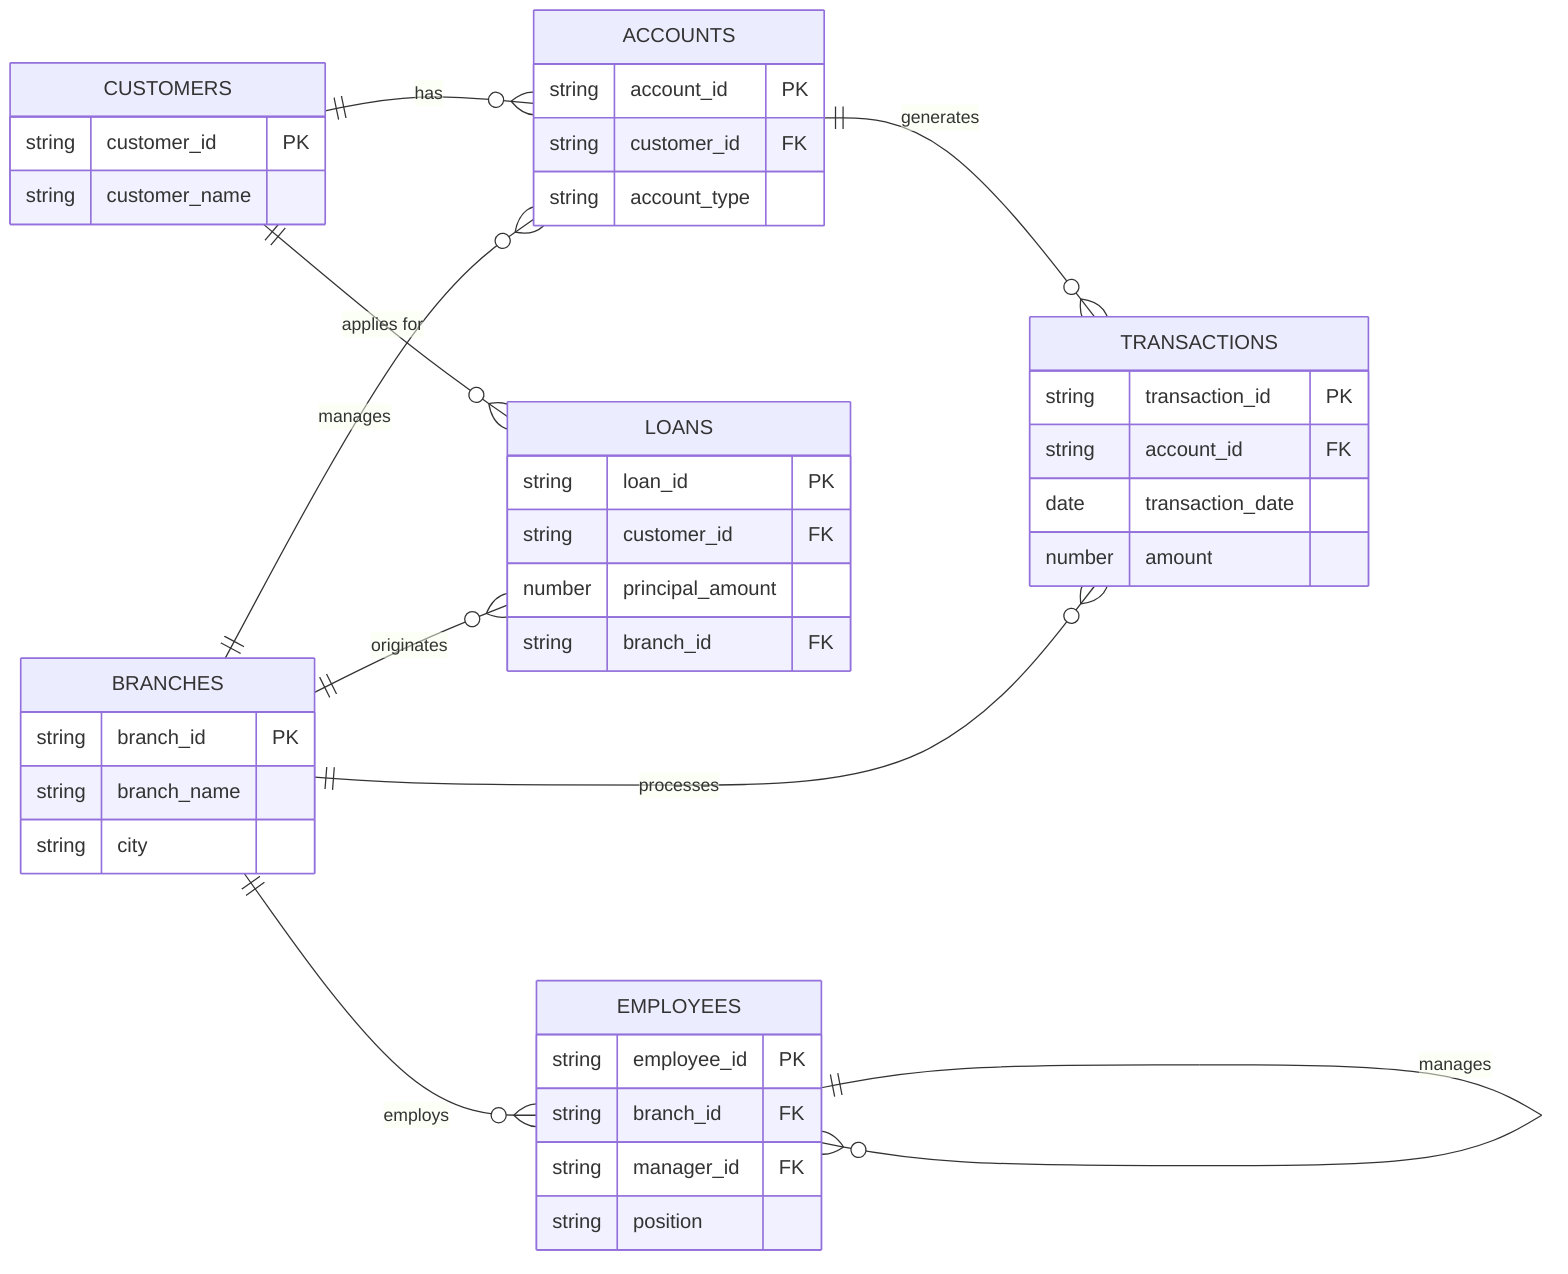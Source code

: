 erDiagram
    direction LR

    CUSTOMERS {
        string customer_id PK
        string customer_name
    }
    ACCOUNTS {
        string account_id PK
        string customer_id FK
        string account_type
    }
    TRANSACTIONS {
        string transaction_id PK
        string account_id FK
        date transaction_date
        number amount
    }
    BRANCHES {
        string branch_id PK
        string branch_name
        string city
    }
    LOANS {
        string loan_id PK
        string customer_id FK
        number principal_amount
        string branch_id FK
    }
    EMPLOYEES {
        string employee_id PK
        string branch_id FK
        string manager_id FK
        string position
    }

    %% Relationships
    CUSTOMERS ||--o{ ACCOUNTS : "has"
    CUSTOMERS ||--o{ LOANS : "applies for"
    ACCOUNTS ||--o{ TRANSACTIONS : "generates"
    BRANCHES ||--o{ ACCOUNTS : "manages"
    BRANCHES ||--o{ TRANSACTIONS : "processes"
    BRANCHES ||--o{ LOANS : "originates"
    BRANCHES ||--o{ EMPLOYEES : "employs"
    EMPLOYEES ||--o{ EMPLOYEES : "manages"